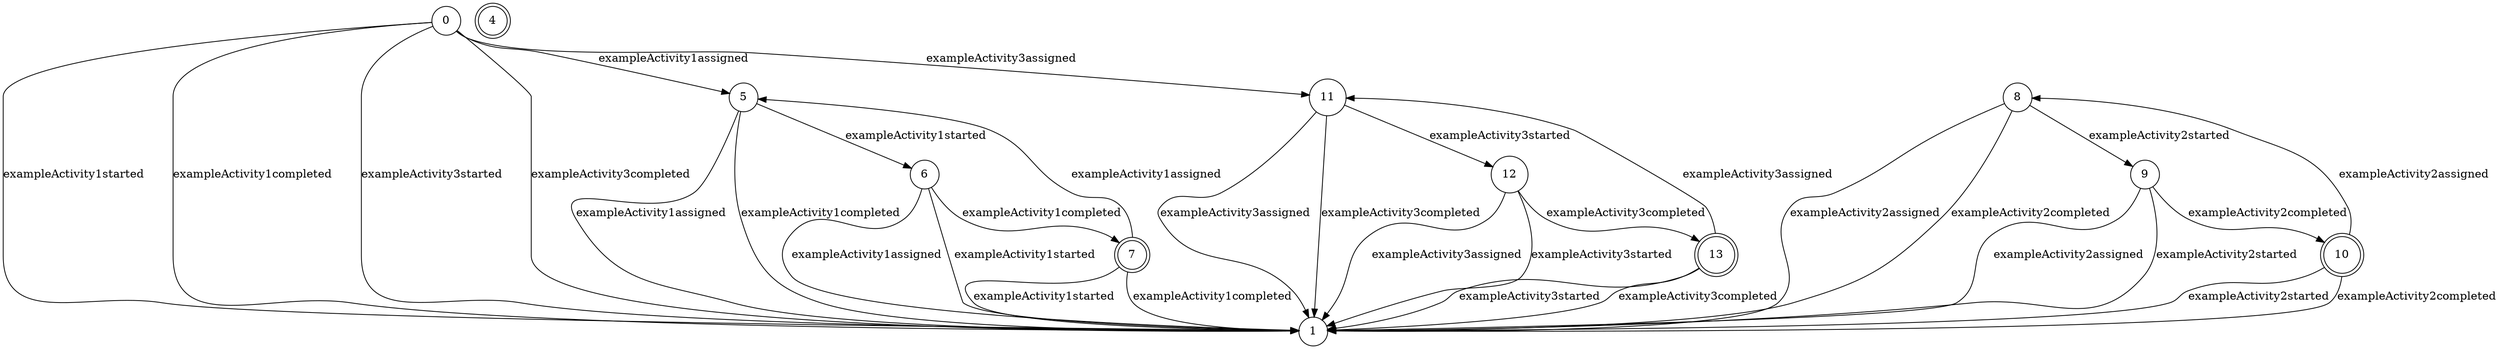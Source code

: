 digraph {
	0 [root=true]
	4 [shape=doublecircle]


	0 [shape=circle]
	1 [shape=circle]
	5 [shape=circle]
	6 [shape=circle]
	7 [shape=doublecircle]
	5 -> 1 [label="exampleActivity1assigned"]
	5 -> 6 [label="exampleActivity1started"]
	5 -> 1 [label="exampleActivity1completed"]
	6 -> 1 [label="exampleActivity1assigned"]
	6 -> 1 [label="exampleActivity1started"]
	6 -> 7 [label="exampleActivity1completed"]
	7 -> 5 [label="exampleActivity1assigned"]
	7 -> 1 [label="exampleActivity1started"]
	7 -> 1 [label="exampleActivity1completed"]
	0 -> 5 [label="exampleActivity1assigned"]
	0 -> 1 [label="exampleActivity1started"]
	0 -> 1 [label="exampleActivity1completed"]
	8 [shape=circle]
	9 [shape=circle]
	10 [shape=doublecircle]
	8 -> 1 [label="exampleActivity2assigned"]
	8 -> 9 [label="exampleActivity2started"]
	8 -> 1 [label="exampleActivity2completed"]
	9 -> 1 [label="exampleActivity2assigned"]
	9 -> 1 [label="exampleActivity2started"]
	9 -> 10 [label="exampleActivity2completed"]
	10 -> 8 [label="exampleActivity2assigned"]
	10 -> 1 [label="exampleActivity2started"]
	10 -> 1 [label="exampleActivity2completed"]
	11 [shape=circle]
	12 [shape=circle]
	13 [shape=doublecircle]
	11 -> 1 [label="exampleActivity3assigned"]
	11 -> 12 [label="exampleActivity3started"]
	11 -> 1 [label="exampleActivity3completed"]
	12 -> 1 [label="exampleActivity3assigned"]
	12 -> 1 [label="exampleActivity3started"]
	12 -> 13 [label="exampleActivity3completed"]
	13 -> 11 [label="exampleActivity3assigned"]
	13 -> 1 [label="exampleActivity3started"]
	13 -> 1 [label="exampleActivity3completed"]
	0 -> 11 [label="exampleActivity3assigned"]
	0 -> 1 [label="exampleActivity3started"]
	0 -> 1 [label="exampleActivity3completed"]
}